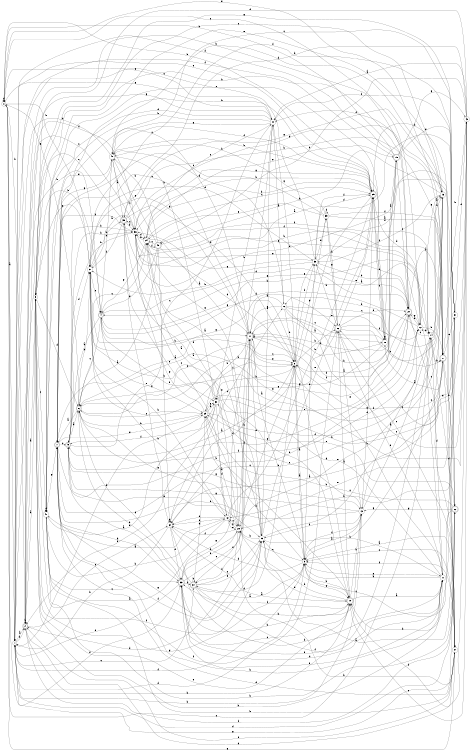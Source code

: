 digraph n37_1 {
__start0 [label="" shape="none"];

rankdir=LR;
size="8,5";

s0 [style="filled", color="black", fillcolor="white" shape="circle", label="0"];
s1 [style="filled", color="black", fillcolor="white" shape="circle", label="1"];
s2 [style="rounded,filled", color="black", fillcolor="white" shape="doublecircle", label="2"];
s3 [style="filled", color="black", fillcolor="white" shape="circle", label="3"];
s4 [style="rounded,filled", color="black", fillcolor="white" shape="doublecircle", label="4"];
s5 [style="rounded,filled", color="black", fillcolor="white" shape="doublecircle", label="5"];
s6 [style="rounded,filled", color="black", fillcolor="white" shape="doublecircle", label="6"];
s7 [style="rounded,filled", color="black", fillcolor="white" shape="doublecircle", label="7"];
s8 [style="filled", color="black", fillcolor="white" shape="circle", label="8"];
s9 [style="filled", color="black", fillcolor="white" shape="circle", label="9"];
s10 [style="rounded,filled", color="black", fillcolor="white" shape="doublecircle", label="10"];
s11 [style="filled", color="black", fillcolor="white" shape="circle", label="11"];
s12 [style="filled", color="black", fillcolor="white" shape="circle", label="12"];
s13 [style="filled", color="black", fillcolor="white" shape="circle", label="13"];
s14 [style="filled", color="black", fillcolor="white" shape="circle", label="14"];
s15 [style="filled", color="black", fillcolor="white" shape="circle", label="15"];
s16 [style="filled", color="black", fillcolor="white" shape="circle", label="16"];
s17 [style="rounded,filled", color="black", fillcolor="white" shape="doublecircle", label="17"];
s18 [style="filled", color="black", fillcolor="white" shape="circle", label="18"];
s19 [style="rounded,filled", color="black", fillcolor="white" shape="doublecircle", label="19"];
s20 [style="rounded,filled", color="black", fillcolor="white" shape="doublecircle", label="20"];
s21 [style="rounded,filled", color="black", fillcolor="white" shape="doublecircle", label="21"];
s22 [style="rounded,filled", color="black", fillcolor="white" shape="doublecircle", label="22"];
s23 [style="filled", color="black", fillcolor="white" shape="circle", label="23"];
s24 [style="filled", color="black", fillcolor="white" shape="circle", label="24"];
s25 [style="rounded,filled", color="black", fillcolor="white" shape="doublecircle", label="25"];
s26 [style="rounded,filled", color="black", fillcolor="white" shape="doublecircle", label="26"];
s27 [style="filled", color="black", fillcolor="white" shape="circle", label="27"];
s28 [style="filled", color="black", fillcolor="white" shape="circle", label="28"];
s29 [style="filled", color="black", fillcolor="white" shape="circle", label="29"];
s30 [style="filled", color="black", fillcolor="white" shape="circle", label="30"];
s31 [style="filled", color="black", fillcolor="white" shape="circle", label="31"];
s32 [style="filled", color="black", fillcolor="white" shape="circle", label="32"];
s33 [style="rounded,filled", color="black", fillcolor="white" shape="doublecircle", label="33"];
s34 [style="rounded,filled", color="black", fillcolor="white" shape="doublecircle", label="34"];
s35 [style="rounded,filled", color="black", fillcolor="white" shape="doublecircle", label="35"];
s36 [style="filled", color="black", fillcolor="white" shape="circle", label="36"];
s37 [style="filled", color="black", fillcolor="white" shape="circle", label="37"];
s38 [style="filled", color="black", fillcolor="white" shape="circle", label="38"];
s39 [style="filled", color="black", fillcolor="white" shape="circle", label="39"];
s40 [style="filled", color="black", fillcolor="white" shape="circle", label="40"];
s41 [style="filled", color="black", fillcolor="white" shape="circle", label="41"];
s42 [style="filled", color="black", fillcolor="white" shape="circle", label="42"];
s43 [style="filled", color="black", fillcolor="white" shape="circle", label="43"];
s44 [style="filled", color="black", fillcolor="white" shape="circle", label="44"];
s45 [style="rounded,filled", color="black", fillcolor="white" shape="doublecircle", label="45"];
s0 -> s1 [label="a"];
s0 -> s37 [label="b"];
s0 -> s14 [label="c"];
s0 -> s0 [label="d"];
s0 -> s21 [label="e"];
s0 -> s33 [label="f"];
s0 -> s44 [label="g"];
s0 -> s2 [label="h"];
s1 -> s2 [label="a"];
s1 -> s2 [label="b"];
s1 -> s34 [label="c"];
s1 -> s9 [label="d"];
s1 -> s25 [label="e"];
s1 -> s9 [label="f"];
s1 -> s22 [label="g"];
s1 -> s4 [label="h"];
s2 -> s3 [label="a"];
s2 -> s2 [label="b"];
s2 -> s36 [label="c"];
s2 -> s27 [label="d"];
s2 -> s32 [label="e"];
s2 -> s36 [label="f"];
s2 -> s44 [label="g"];
s2 -> s10 [label="h"];
s3 -> s2 [label="a"];
s3 -> s4 [label="b"];
s3 -> s41 [label="c"];
s3 -> s6 [label="d"];
s3 -> s10 [label="e"];
s3 -> s23 [label="f"];
s3 -> s37 [label="g"];
s3 -> s20 [label="h"];
s4 -> s5 [label="a"];
s4 -> s17 [label="b"];
s4 -> s6 [label="c"];
s4 -> s20 [label="d"];
s4 -> s40 [label="e"];
s4 -> s28 [label="f"];
s4 -> s29 [label="g"];
s4 -> s14 [label="h"];
s5 -> s6 [label="a"];
s5 -> s36 [label="b"];
s5 -> s44 [label="c"];
s5 -> s37 [label="d"];
s5 -> s23 [label="e"];
s5 -> s12 [label="f"];
s5 -> s13 [label="g"];
s5 -> s36 [label="h"];
s6 -> s7 [label="a"];
s6 -> s10 [label="b"];
s6 -> s24 [label="c"];
s6 -> s37 [label="d"];
s6 -> s0 [label="e"];
s6 -> s8 [label="f"];
s6 -> s28 [label="g"];
s6 -> s19 [label="h"];
s7 -> s8 [label="a"];
s7 -> s33 [label="b"];
s7 -> s17 [label="c"];
s7 -> s5 [label="d"];
s7 -> s29 [label="e"];
s7 -> s12 [label="f"];
s7 -> s23 [label="g"];
s7 -> s11 [label="h"];
s8 -> s9 [label="a"];
s8 -> s26 [label="b"];
s8 -> s17 [label="c"];
s8 -> s34 [label="d"];
s8 -> s38 [label="e"];
s8 -> s38 [label="f"];
s8 -> s44 [label="g"];
s8 -> s30 [label="h"];
s9 -> s8 [label="a"];
s9 -> s10 [label="b"];
s9 -> s28 [label="c"];
s9 -> s32 [label="d"];
s9 -> s10 [label="e"];
s9 -> s13 [label="f"];
s9 -> s3 [label="g"];
s9 -> s38 [label="h"];
s10 -> s11 [label="a"];
s10 -> s23 [label="b"];
s10 -> s33 [label="c"];
s10 -> s28 [label="d"];
s10 -> s37 [label="e"];
s10 -> s33 [label="f"];
s10 -> s4 [label="g"];
s10 -> s13 [label="h"];
s11 -> s9 [label="a"];
s11 -> s3 [label="b"];
s11 -> s12 [label="c"];
s11 -> s33 [label="d"];
s11 -> s9 [label="e"];
s11 -> s33 [label="f"];
s11 -> s30 [label="g"];
s11 -> s8 [label="h"];
s12 -> s13 [label="a"];
s12 -> s21 [label="b"];
s12 -> s0 [label="c"];
s12 -> s37 [label="d"];
s12 -> s14 [label="e"];
s12 -> s24 [label="f"];
s12 -> s15 [label="g"];
s12 -> s20 [label="h"];
s13 -> s9 [label="a"];
s13 -> s7 [label="b"];
s13 -> s14 [label="c"];
s13 -> s25 [label="d"];
s13 -> s26 [label="e"];
s13 -> s23 [label="f"];
s13 -> s5 [label="g"];
s13 -> s1 [label="h"];
s14 -> s15 [label="a"];
s14 -> s15 [label="b"];
s14 -> s20 [label="c"];
s14 -> s11 [label="d"];
s14 -> s22 [label="e"];
s14 -> s33 [label="f"];
s14 -> s4 [label="g"];
s14 -> s21 [label="h"];
s15 -> s6 [label="a"];
s15 -> s16 [label="b"];
s15 -> s3 [label="c"];
s15 -> s40 [label="d"];
s15 -> s28 [label="e"];
s15 -> s38 [label="f"];
s15 -> s9 [label="g"];
s15 -> s45 [label="h"];
s16 -> s17 [label="a"];
s16 -> s8 [label="b"];
s16 -> s15 [label="c"];
s16 -> s40 [label="d"];
s16 -> s18 [label="e"];
s16 -> s43 [label="f"];
s16 -> s17 [label="g"];
s16 -> s20 [label="h"];
s17 -> s18 [label="a"];
s17 -> s29 [label="b"];
s17 -> s7 [label="c"];
s17 -> s23 [label="d"];
s17 -> s8 [label="e"];
s17 -> s34 [label="f"];
s17 -> s37 [label="g"];
s17 -> s9 [label="h"];
s18 -> s19 [label="a"];
s18 -> s17 [label="b"];
s18 -> s17 [label="c"];
s18 -> s25 [label="d"];
s18 -> s41 [label="e"];
s18 -> s6 [label="f"];
s18 -> s18 [label="g"];
s18 -> s7 [label="h"];
s19 -> s8 [label="a"];
s19 -> s0 [label="b"];
s19 -> s20 [label="c"];
s19 -> s1 [label="d"];
s19 -> s31 [label="e"];
s19 -> s1 [label="f"];
s19 -> s43 [label="g"];
s19 -> s17 [label="h"];
s20 -> s21 [label="a"];
s20 -> s32 [label="b"];
s20 -> s27 [label="c"];
s20 -> s17 [label="d"];
s20 -> s36 [label="e"];
s20 -> s17 [label="f"];
s20 -> s12 [label="g"];
s20 -> s2 [label="h"];
s21 -> s18 [label="a"];
s21 -> s22 [label="b"];
s21 -> s7 [label="c"];
s21 -> s27 [label="d"];
s21 -> s31 [label="e"];
s21 -> s44 [label="f"];
s21 -> s8 [label="g"];
s21 -> s43 [label="h"];
s22 -> s23 [label="a"];
s22 -> s29 [label="b"];
s22 -> s23 [label="c"];
s22 -> s1 [label="d"];
s22 -> s29 [label="e"];
s22 -> s2 [label="f"];
s22 -> s13 [label="g"];
s22 -> s35 [label="h"];
s23 -> s24 [label="a"];
s23 -> s28 [label="b"];
s23 -> s21 [label="c"];
s23 -> s44 [label="d"];
s23 -> s25 [label="e"];
s23 -> s7 [label="f"];
s23 -> s24 [label="g"];
s23 -> s11 [label="h"];
s24 -> s17 [label="a"];
s24 -> s25 [label="b"];
s24 -> s25 [label="c"];
s24 -> s28 [label="d"];
s24 -> s19 [label="e"];
s24 -> s45 [label="f"];
s24 -> s4 [label="g"];
s24 -> s36 [label="h"];
s25 -> s5 [label="a"];
s25 -> s0 [label="b"];
s25 -> s18 [label="c"];
s25 -> s12 [label="d"];
s25 -> s26 [label="e"];
s25 -> s38 [label="f"];
s25 -> s36 [label="g"];
s25 -> s36 [label="h"];
s26 -> s10 [label="a"];
s26 -> s21 [label="b"];
s26 -> s27 [label="c"];
s26 -> s11 [label="d"];
s26 -> s20 [label="e"];
s26 -> s12 [label="f"];
s26 -> s39 [label="g"];
s26 -> s38 [label="h"];
s27 -> s9 [label="a"];
s27 -> s28 [label="b"];
s27 -> s9 [label="c"];
s27 -> s7 [label="d"];
s27 -> s2 [label="e"];
s27 -> s9 [label="f"];
s27 -> s0 [label="g"];
s27 -> s25 [label="h"];
s28 -> s29 [label="a"];
s28 -> s33 [label="b"];
s28 -> s42 [label="c"];
s28 -> s2 [label="d"];
s28 -> s8 [label="e"];
s28 -> s32 [label="f"];
s28 -> s42 [label="g"];
s28 -> s17 [label="h"];
s29 -> s30 [label="a"];
s29 -> s6 [label="b"];
s29 -> s30 [label="c"];
s29 -> s1 [label="d"];
s29 -> s20 [label="e"];
s29 -> s14 [label="f"];
s29 -> s36 [label="g"];
s29 -> s9 [label="h"];
s30 -> s24 [label="a"];
s30 -> s31 [label="b"];
s30 -> s13 [label="c"];
s30 -> s42 [label="d"];
s30 -> s2 [label="e"];
s30 -> s5 [label="f"];
s30 -> s26 [label="g"];
s30 -> s41 [label="h"];
s31 -> s32 [label="a"];
s31 -> s28 [label="b"];
s31 -> s40 [label="c"];
s31 -> s43 [label="d"];
s31 -> s42 [label="e"];
s31 -> s44 [label="f"];
s31 -> s3 [label="g"];
s31 -> s10 [label="h"];
s32 -> s10 [label="a"];
s32 -> s11 [label="b"];
s32 -> s16 [label="c"];
s32 -> s33 [label="d"];
s32 -> s35 [label="e"];
s32 -> s8 [label="f"];
s32 -> s32 [label="g"];
s32 -> s1 [label="h"];
s33 -> s5 [label="a"];
s33 -> s6 [label="b"];
s33 -> s17 [label="c"];
s33 -> s1 [label="d"];
s33 -> s28 [label="e"];
s33 -> s34 [label="f"];
s33 -> s17 [label="g"];
s33 -> s10 [label="h"];
s34 -> s9 [label="a"];
s34 -> s34 [label="b"];
s34 -> s23 [label="c"];
s34 -> s6 [label="d"];
s34 -> s23 [label="e"];
s34 -> s11 [label="f"];
s34 -> s29 [label="g"];
s34 -> s13 [label="h"];
s35 -> s23 [label="a"];
s35 -> s36 [label="b"];
s35 -> s3 [label="c"];
s35 -> s8 [label="d"];
s35 -> s30 [label="e"];
s35 -> s37 [label="f"];
s35 -> s15 [label="g"];
s35 -> s21 [label="h"];
s36 -> s22 [label="a"];
s36 -> s5 [label="b"];
s36 -> s35 [label="c"];
s36 -> s24 [label="d"];
s36 -> s12 [label="e"];
s36 -> s7 [label="f"];
s36 -> s15 [label="g"];
s36 -> s14 [label="h"];
s37 -> s36 [label="a"];
s37 -> s35 [label="b"];
s37 -> s29 [label="c"];
s37 -> s38 [label="d"];
s37 -> s4 [label="e"];
s37 -> s31 [label="f"];
s37 -> s26 [label="g"];
s37 -> s42 [label="h"];
s38 -> s20 [label="a"];
s38 -> s20 [label="b"];
s38 -> s1 [label="c"];
s38 -> s25 [label="d"];
s38 -> s39 [label="e"];
s38 -> s27 [label="f"];
s38 -> s36 [label="g"];
s38 -> s37 [label="h"];
s39 -> s21 [label="a"];
s39 -> s40 [label="b"];
s39 -> s7 [label="c"];
s39 -> s39 [label="d"];
s39 -> s24 [label="e"];
s39 -> s21 [label="f"];
s39 -> s8 [label="g"];
s39 -> s26 [label="h"];
s40 -> s35 [label="a"];
s40 -> s25 [label="b"];
s40 -> s24 [label="c"];
s40 -> s1 [label="d"];
s40 -> s41 [label="e"];
s40 -> s25 [label="f"];
s40 -> s7 [label="g"];
s40 -> s30 [label="h"];
s41 -> s42 [label="a"];
s41 -> s27 [label="b"];
s41 -> s33 [label="c"];
s41 -> s41 [label="d"];
s41 -> s15 [label="e"];
s41 -> s26 [label="f"];
s41 -> s7 [label="g"];
s41 -> s22 [label="h"];
s42 -> s3 [label="a"];
s42 -> s41 [label="b"];
s42 -> s36 [label="c"];
s42 -> s32 [label="d"];
s42 -> s28 [label="e"];
s42 -> s32 [label="f"];
s42 -> s25 [label="g"];
s42 -> s37 [label="h"];
s43 -> s44 [label="a"];
s43 -> s45 [label="b"];
s43 -> s26 [label="c"];
s43 -> s3 [label="d"];
s43 -> s10 [label="e"];
s43 -> s10 [label="f"];
s43 -> s6 [label="g"];
s43 -> s35 [label="h"];
s44 -> s16 [label="a"];
s44 -> s30 [label="b"];
s44 -> s24 [label="c"];
s44 -> s41 [label="d"];
s44 -> s0 [label="e"];
s44 -> s34 [label="f"];
s44 -> s40 [label="g"];
s44 -> s41 [label="h"];
s45 -> s6 [label="a"];
s45 -> s40 [label="b"];
s45 -> s24 [label="c"];
s45 -> s8 [label="d"];
s45 -> s4 [label="e"];
s45 -> s14 [label="f"];
s45 -> s40 [label="g"];
s45 -> s32 [label="h"];

}